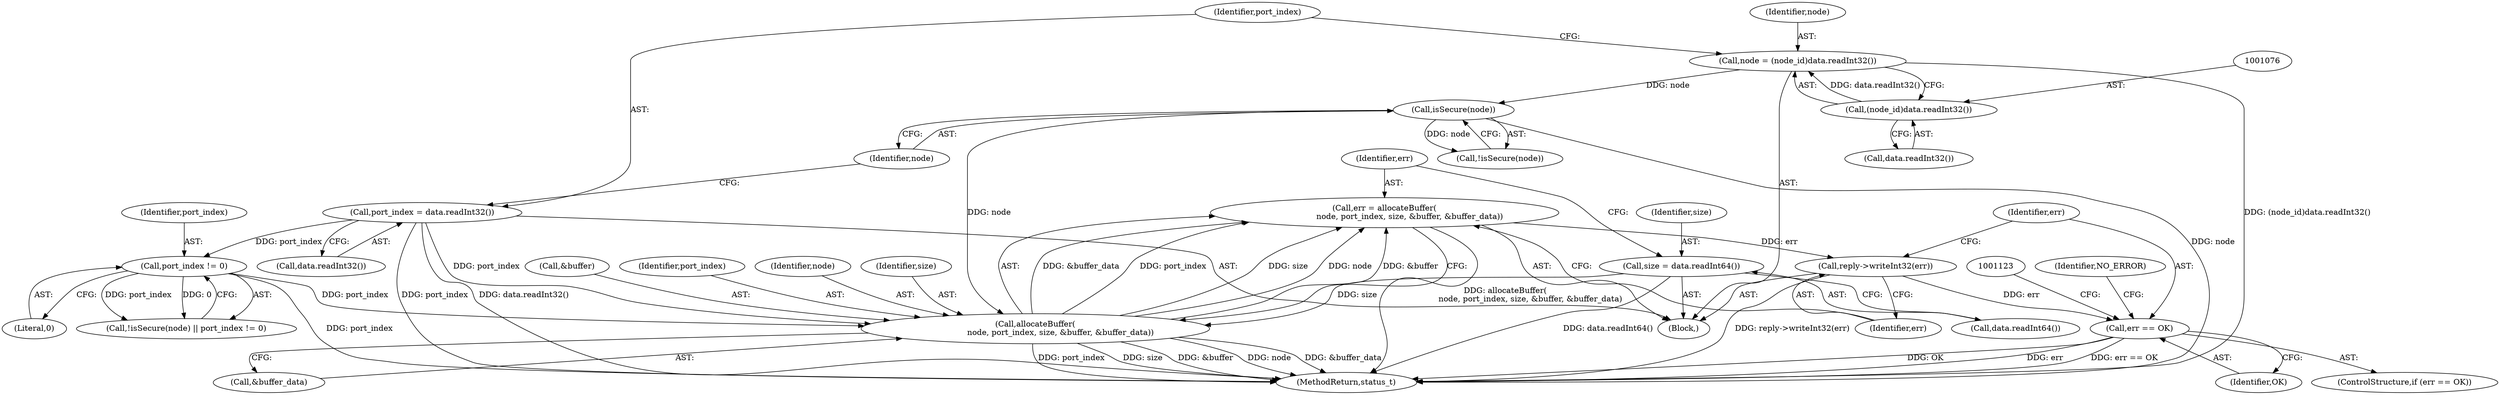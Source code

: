 digraph "0_Android_0bb5ced60304da7f61478ffd359e7ba65d72f181@API" {
"1001104" [label="(Call,err = allocateBuffer(\n                    node, port_index, size, &buffer, &buffer_data))"];
"1001106" [label="(Call,allocateBuffer(\n                    node, port_index, size, &buffer, &buffer_data))"];
"1001085" [label="(Call,isSecure(node))"];
"1001073" [label="(Call,node = (node_id)data.readInt32())"];
"1001075" [label="(Call,(node_id)data.readInt32())"];
"1001079" [label="(Call,port_index = data.readInt32())"];
"1001087" [label="(Call,port_index != 0)"];
"1001098" [label="(Call,size = data.readInt64())"];
"1001114" [label="(Call,reply->writeInt32(err))"];
"1001117" [label="(Call,err == OK)"];
"1001105" [label="(Identifier,err)"];
"1001074" [label="(Identifier,node)"];
"1001110" [label="(Call,&buffer)"];
"1001115" [label="(Identifier,err)"];
"1001108" [label="(Identifier,port_index)"];
"1001119" [label="(Identifier,OK)"];
"1001084" [label="(Call,!isSecure(node))"];
"1001337" [label="(MethodReturn,status_t)"];
"1001107" [label="(Identifier,node)"];
"1001117" [label="(Call,err == OK)"];
"1001077" [label="(Call,data.readInt32())"];
"1001100" [label="(Call,data.readInt64())"];
"1001079" [label="(Call,port_index = data.readInt32())"];
"1001130" [label="(Identifier,NO_ERROR)"];
"1001109" [label="(Identifier,size)"];
"1001104" [label="(Call,err = allocateBuffer(\n                    node, port_index, size, &buffer, &buffer_data))"];
"1001085" [label="(Call,isSecure(node))"];
"1001098" [label="(Call,size = data.readInt64())"];
"1001083" [label="(Call,!isSecure(node) || port_index != 0)"];
"1001081" [label="(Call,data.readInt32())"];
"1001114" [label="(Call,reply->writeInt32(err))"];
"1001080" [label="(Identifier,port_index)"];
"1001099" [label="(Identifier,size)"];
"1001116" [label="(ControlStructure,if (err == OK))"];
"1001112" [label="(Call,&buffer_data)"];
"1001118" [label="(Identifier,err)"];
"1001067" [label="(Block,)"];
"1001106" [label="(Call,allocateBuffer(\n                    node, port_index, size, &buffer, &buffer_data))"];
"1001075" [label="(Call,(node_id)data.readInt32())"];
"1001088" [label="(Identifier,port_index)"];
"1001086" [label="(Identifier,node)"];
"1001073" [label="(Call,node = (node_id)data.readInt32())"];
"1001087" [label="(Call,port_index != 0)"];
"1001089" [label="(Literal,0)"];
"1001104" -> "1001067"  [label="AST: "];
"1001104" -> "1001106"  [label="CFG: "];
"1001105" -> "1001104"  [label="AST: "];
"1001106" -> "1001104"  [label="AST: "];
"1001115" -> "1001104"  [label="CFG: "];
"1001104" -> "1001337"  [label="DDG: allocateBuffer(\n                    node, port_index, size, &buffer, &buffer_data)"];
"1001106" -> "1001104"  [label="DDG: &buffer_data"];
"1001106" -> "1001104"  [label="DDG: port_index"];
"1001106" -> "1001104"  [label="DDG: size"];
"1001106" -> "1001104"  [label="DDG: node"];
"1001106" -> "1001104"  [label="DDG: &buffer"];
"1001104" -> "1001114"  [label="DDG: err"];
"1001106" -> "1001112"  [label="CFG: "];
"1001107" -> "1001106"  [label="AST: "];
"1001108" -> "1001106"  [label="AST: "];
"1001109" -> "1001106"  [label="AST: "];
"1001110" -> "1001106"  [label="AST: "];
"1001112" -> "1001106"  [label="AST: "];
"1001106" -> "1001337"  [label="DDG: port_index"];
"1001106" -> "1001337"  [label="DDG: size"];
"1001106" -> "1001337"  [label="DDG: &buffer"];
"1001106" -> "1001337"  [label="DDG: node"];
"1001106" -> "1001337"  [label="DDG: &buffer_data"];
"1001085" -> "1001106"  [label="DDG: node"];
"1001079" -> "1001106"  [label="DDG: port_index"];
"1001087" -> "1001106"  [label="DDG: port_index"];
"1001098" -> "1001106"  [label="DDG: size"];
"1001085" -> "1001084"  [label="AST: "];
"1001085" -> "1001086"  [label="CFG: "];
"1001086" -> "1001085"  [label="AST: "];
"1001084" -> "1001085"  [label="CFG: "];
"1001085" -> "1001337"  [label="DDG: node"];
"1001085" -> "1001084"  [label="DDG: node"];
"1001073" -> "1001085"  [label="DDG: node"];
"1001073" -> "1001067"  [label="AST: "];
"1001073" -> "1001075"  [label="CFG: "];
"1001074" -> "1001073"  [label="AST: "];
"1001075" -> "1001073"  [label="AST: "];
"1001080" -> "1001073"  [label="CFG: "];
"1001073" -> "1001337"  [label="DDG: (node_id)data.readInt32()"];
"1001075" -> "1001073"  [label="DDG: data.readInt32()"];
"1001075" -> "1001077"  [label="CFG: "];
"1001076" -> "1001075"  [label="AST: "];
"1001077" -> "1001075"  [label="AST: "];
"1001079" -> "1001067"  [label="AST: "];
"1001079" -> "1001081"  [label="CFG: "];
"1001080" -> "1001079"  [label="AST: "];
"1001081" -> "1001079"  [label="AST: "];
"1001086" -> "1001079"  [label="CFG: "];
"1001079" -> "1001337"  [label="DDG: port_index"];
"1001079" -> "1001337"  [label="DDG: data.readInt32()"];
"1001079" -> "1001087"  [label="DDG: port_index"];
"1001087" -> "1001083"  [label="AST: "];
"1001087" -> "1001089"  [label="CFG: "];
"1001088" -> "1001087"  [label="AST: "];
"1001089" -> "1001087"  [label="AST: "];
"1001083" -> "1001087"  [label="CFG: "];
"1001087" -> "1001337"  [label="DDG: port_index"];
"1001087" -> "1001083"  [label="DDG: port_index"];
"1001087" -> "1001083"  [label="DDG: 0"];
"1001098" -> "1001067"  [label="AST: "];
"1001098" -> "1001100"  [label="CFG: "];
"1001099" -> "1001098"  [label="AST: "];
"1001100" -> "1001098"  [label="AST: "];
"1001105" -> "1001098"  [label="CFG: "];
"1001098" -> "1001337"  [label="DDG: data.readInt64()"];
"1001114" -> "1001067"  [label="AST: "];
"1001114" -> "1001115"  [label="CFG: "];
"1001115" -> "1001114"  [label="AST: "];
"1001118" -> "1001114"  [label="CFG: "];
"1001114" -> "1001337"  [label="DDG: reply->writeInt32(err)"];
"1001114" -> "1001117"  [label="DDG: err"];
"1001117" -> "1001116"  [label="AST: "];
"1001117" -> "1001119"  [label="CFG: "];
"1001118" -> "1001117"  [label="AST: "];
"1001119" -> "1001117"  [label="AST: "];
"1001123" -> "1001117"  [label="CFG: "];
"1001130" -> "1001117"  [label="CFG: "];
"1001117" -> "1001337"  [label="DDG: OK"];
"1001117" -> "1001337"  [label="DDG: err"];
"1001117" -> "1001337"  [label="DDG: err == OK"];
}
